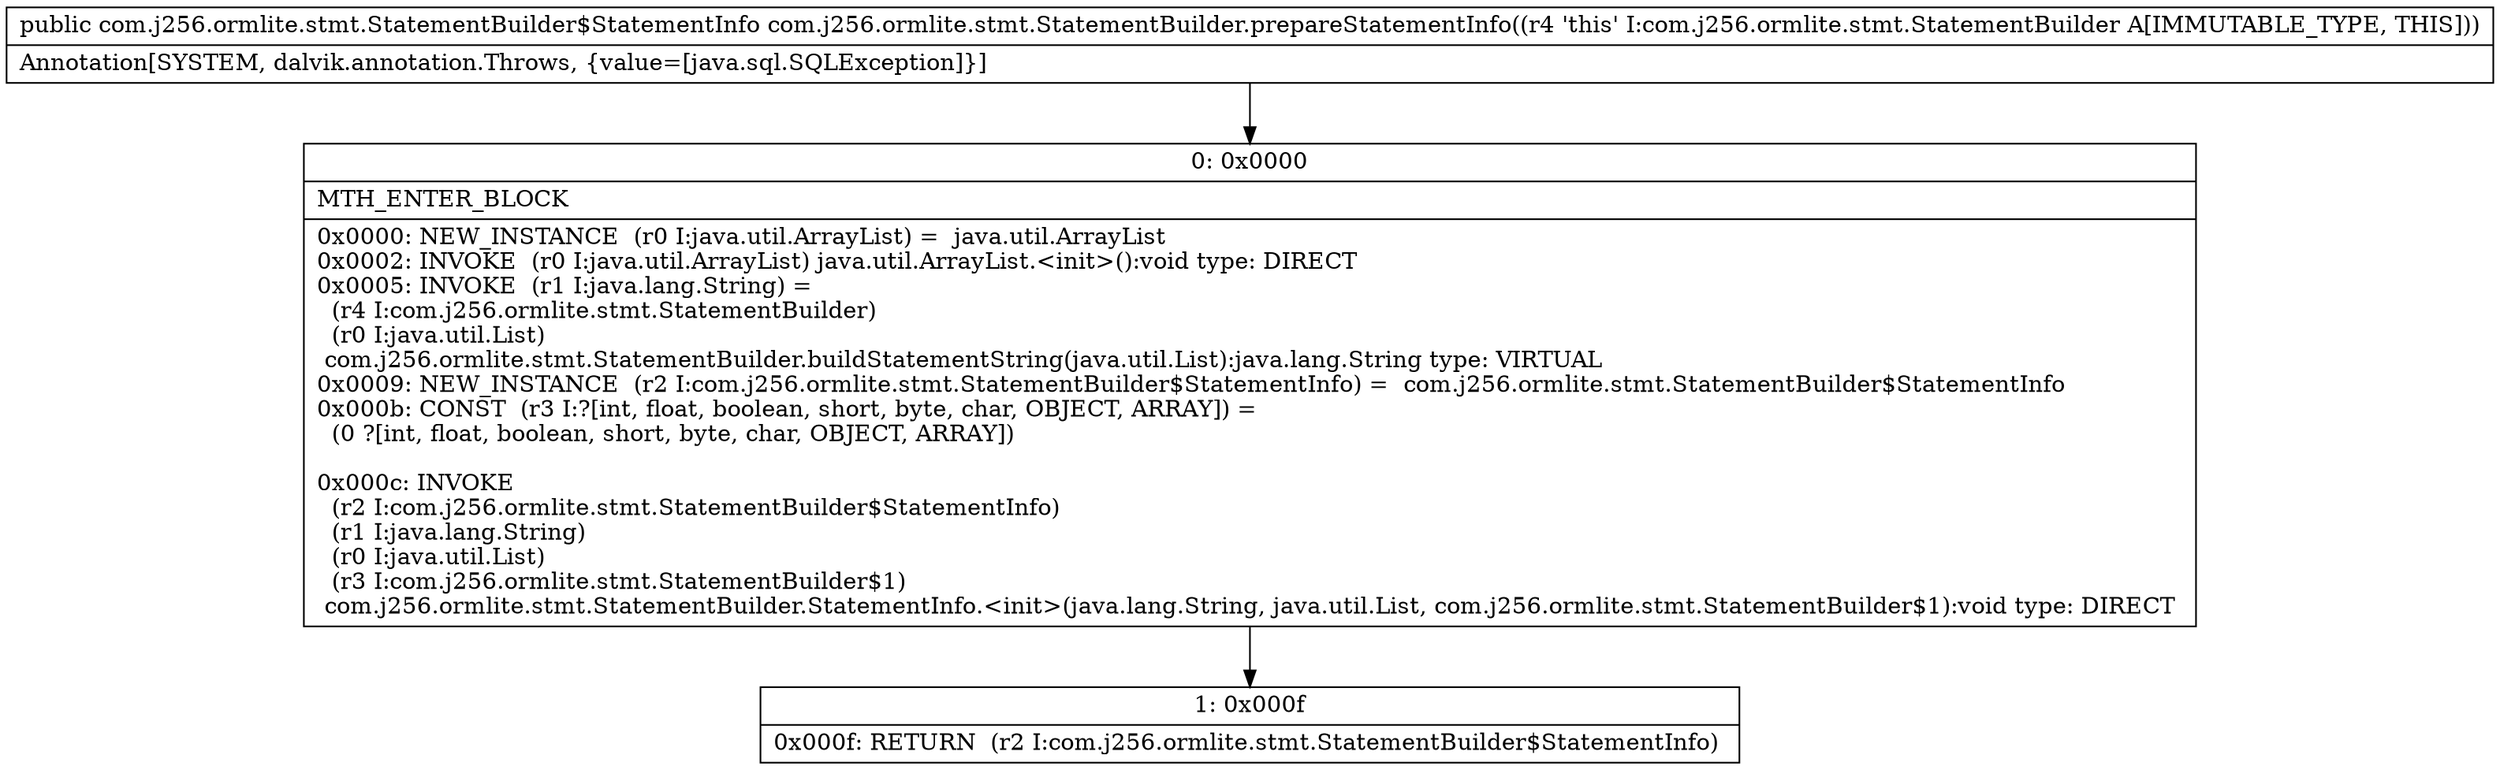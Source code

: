 digraph "CFG forcom.j256.ormlite.stmt.StatementBuilder.prepareStatementInfo()Lcom\/j256\/ormlite\/stmt\/StatementBuilder$StatementInfo;" {
Node_0 [shape=record,label="{0\:\ 0x0000|MTH_ENTER_BLOCK\l|0x0000: NEW_INSTANCE  (r0 I:java.util.ArrayList) =  java.util.ArrayList \l0x0002: INVOKE  (r0 I:java.util.ArrayList) java.util.ArrayList.\<init\>():void type: DIRECT \l0x0005: INVOKE  (r1 I:java.lang.String) = \l  (r4 I:com.j256.ormlite.stmt.StatementBuilder)\l  (r0 I:java.util.List)\l com.j256.ormlite.stmt.StatementBuilder.buildStatementString(java.util.List):java.lang.String type: VIRTUAL \l0x0009: NEW_INSTANCE  (r2 I:com.j256.ormlite.stmt.StatementBuilder$StatementInfo) =  com.j256.ormlite.stmt.StatementBuilder$StatementInfo \l0x000b: CONST  (r3 I:?[int, float, boolean, short, byte, char, OBJECT, ARRAY]) = \l  (0 ?[int, float, boolean, short, byte, char, OBJECT, ARRAY])\l \l0x000c: INVOKE  \l  (r2 I:com.j256.ormlite.stmt.StatementBuilder$StatementInfo)\l  (r1 I:java.lang.String)\l  (r0 I:java.util.List)\l  (r3 I:com.j256.ormlite.stmt.StatementBuilder$1)\l com.j256.ormlite.stmt.StatementBuilder.StatementInfo.\<init\>(java.lang.String, java.util.List, com.j256.ormlite.stmt.StatementBuilder$1):void type: DIRECT \l}"];
Node_1 [shape=record,label="{1\:\ 0x000f|0x000f: RETURN  (r2 I:com.j256.ormlite.stmt.StatementBuilder$StatementInfo) \l}"];
MethodNode[shape=record,label="{public com.j256.ormlite.stmt.StatementBuilder$StatementInfo com.j256.ormlite.stmt.StatementBuilder.prepareStatementInfo((r4 'this' I:com.j256.ormlite.stmt.StatementBuilder A[IMMUTABLE_TYPE, THIS]))  | Annotation[SYSTEM, dalvik.annotation.Throws, \{value=[java.sql.SQLException]\}]\l}"];
MethodNode -> Node_0;
Node_0 -> Node_1;
}

